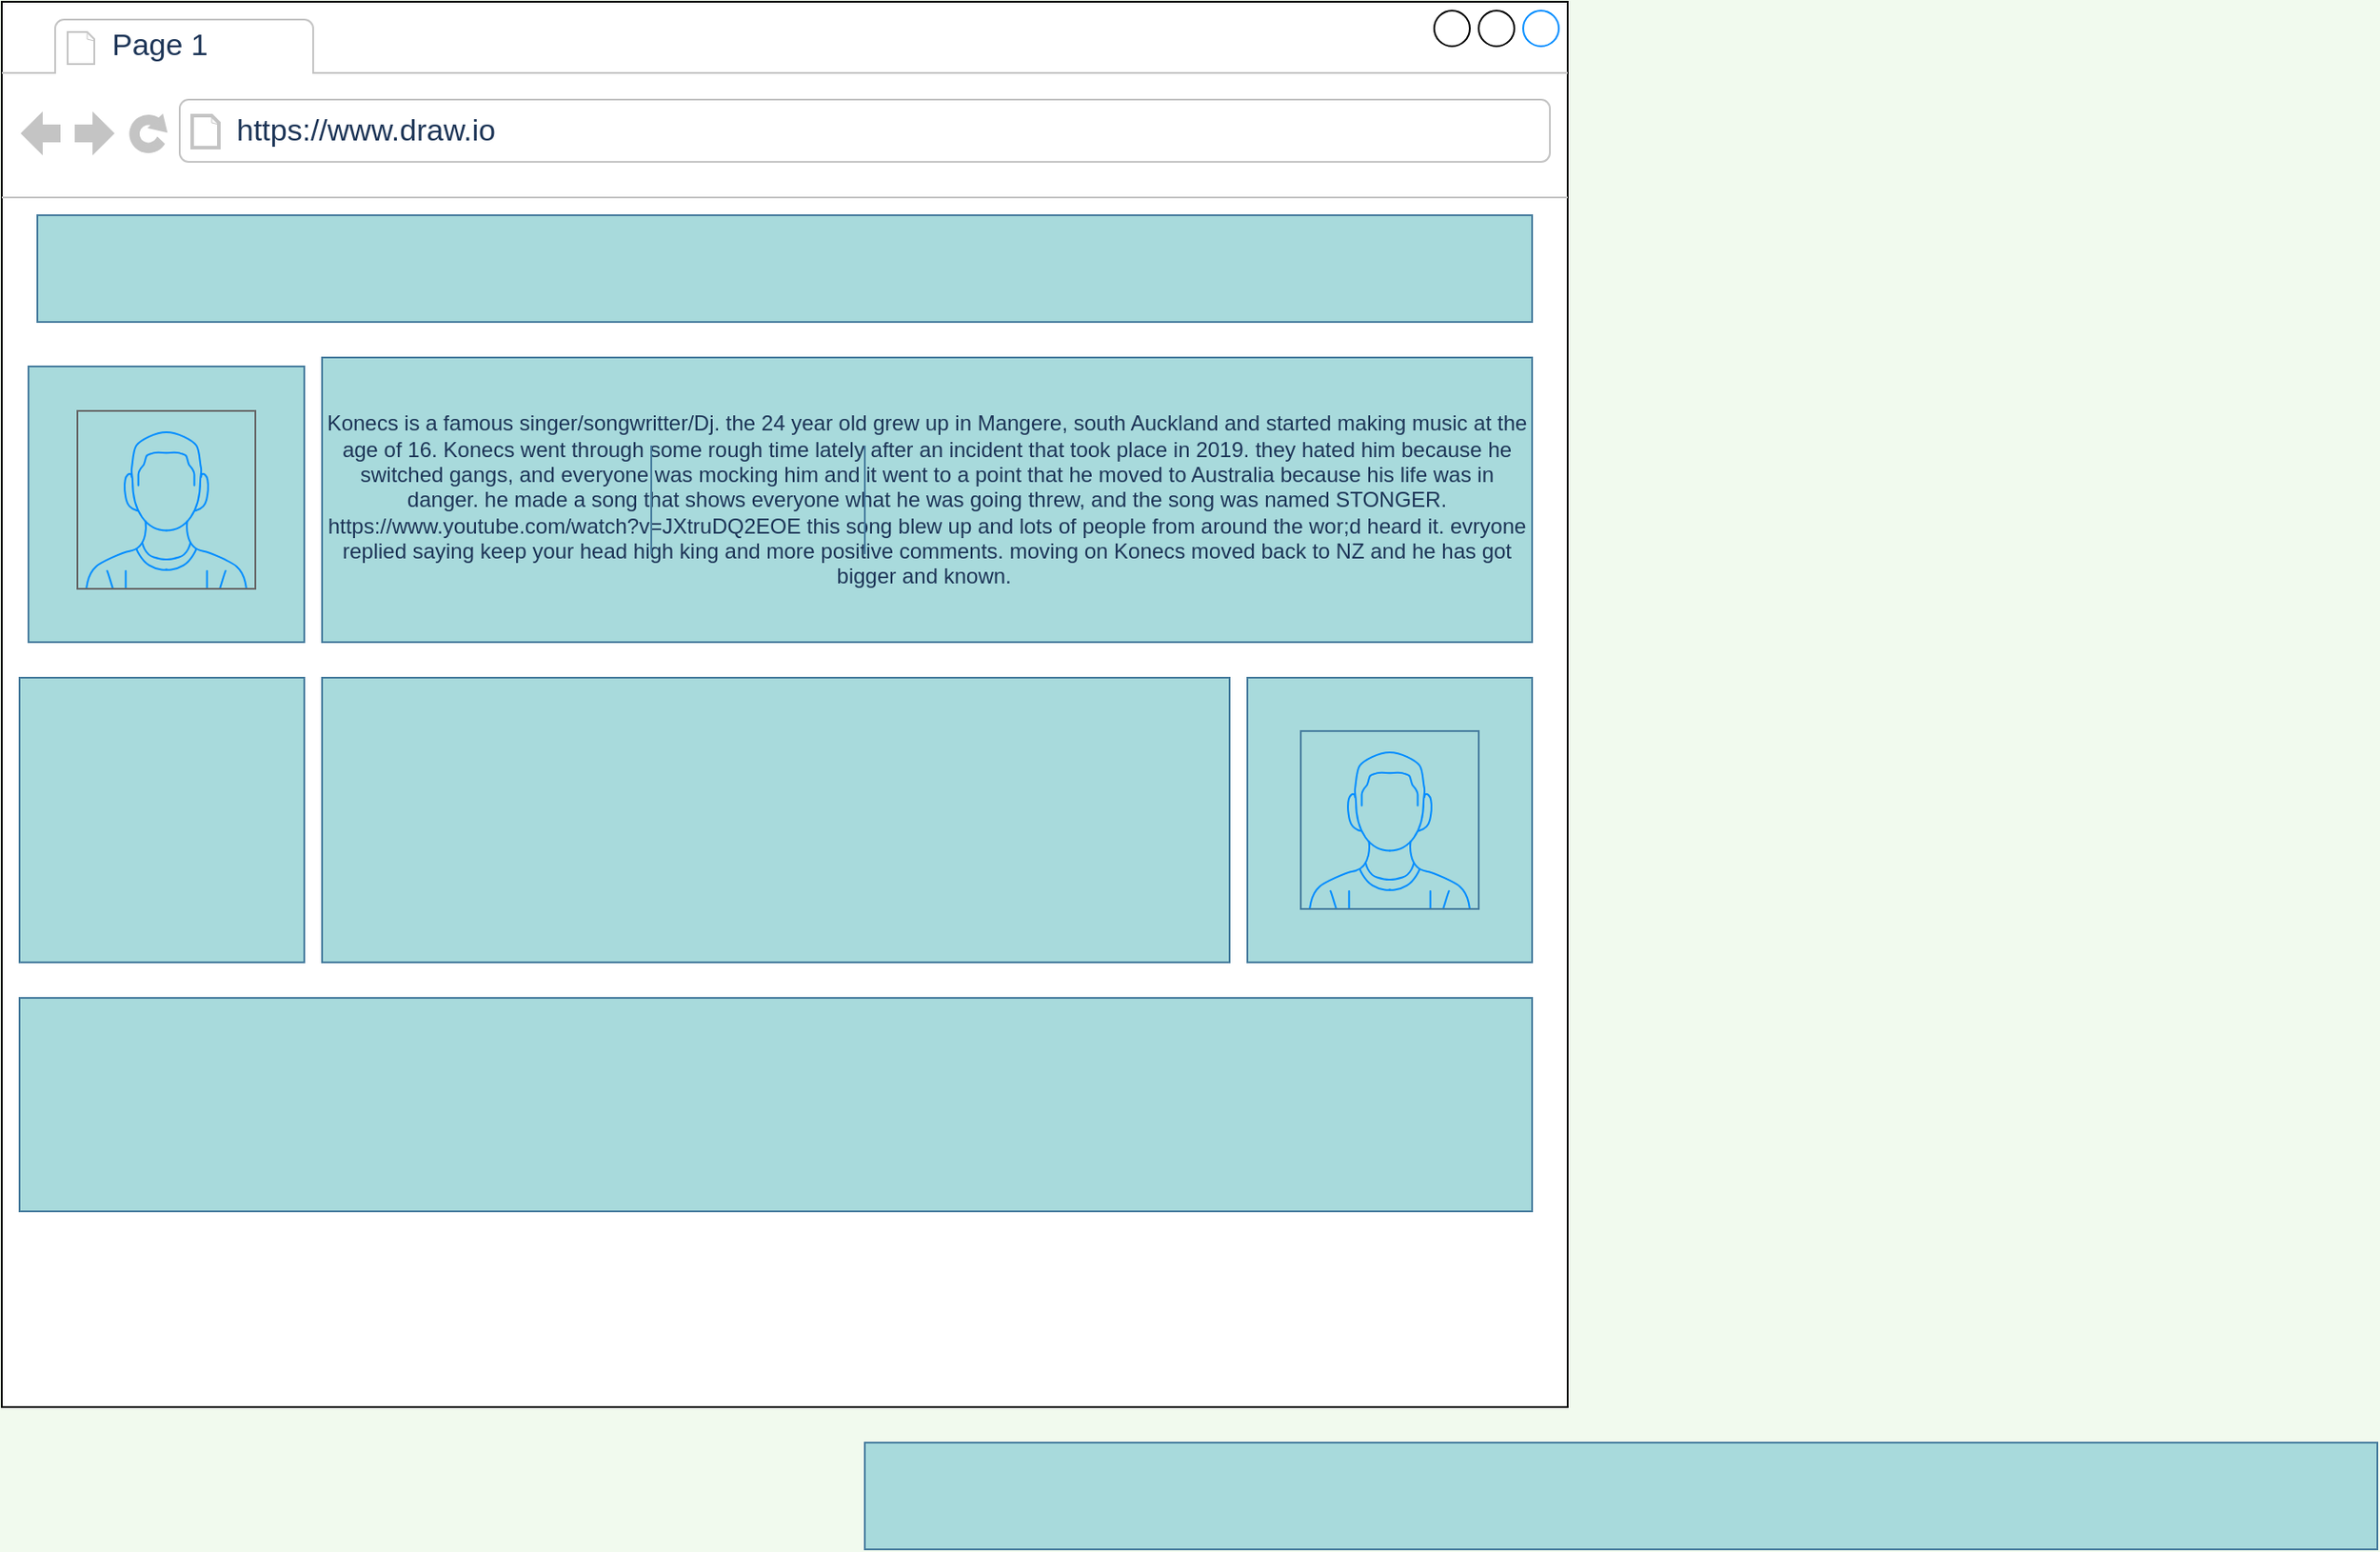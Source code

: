 <mxfile version="14.7.0" type="github">
  <diagram id="cn-x0yzuyoAJZYk_1bYL" name="Page-1">
    <mxGraphModel dx="2272" dy="794" grid="1" gridSize="10" guides="1" tooltips="1" connect="1" arrows="1" fold="1" page="1" pageScale="1" pageWidth="850" pageHeight="1100" background="#F1FAEE" math="0" shadow="0">
      <root>
        <mxCell id="0" />
        <mxCell id="1" parent="0" />
        <mxCell id="9Kq5uXQ2CNX2201SRMHQ-9" value="" style="strokeWidth=1;shadow=0;dashed=0;align=center;html=1;shape=mxgraph.mockup.containers.browserWindow;rSize=0;strokeColor2=#008cff;strokeColor3=#c4c4c4;mainText=,;recursiveResize=0;" parent="1" vertex="1">
          <mxGeometry x="-545" y="10" width="880" height="790" as="geometry" />
        </mxCell>
        <mxCell id="9Kq5uXQ2CNX2201SRMHQ-10" value="Page 1" style="strokeWidth=1;shadow=0;dashed=0;align=center;html=1;shape=mxgraph.mockup.containers.anchor;fontSize=17;fontColor=#1D3557;align=left;fillColor=#A8DADC;strokeColor=#457B9D;" parent="9Kq5uXQ2CNX2201SRMHQ-9" vertex="1">
          <mxGeometry x="60" y="12" width="110" height="26" as="geometry" />
        </mxCell>
        <mxCell id="9Kq5uXQ2CNX2201SRMHQ-11" value="https://www.draw.io" style="strokeWidth=1;shadow=0;dashed=0;align=center;html=1;shape=mxgraph.mockup.containers.anchor;rSize=0;fontSize=17;fontColor=#1D3557;align=left;fillColor=#A8DADC;strokeColor=#457B9D;" parent="9Kq5uXQ2CNX2201SRMHQ-9" vertex="1">
          <mxGeometry x="130" y="60" width="250" height="26" as="geometry" />
        </mxCell>
        <mxCell id="9Kq5uXQ2CNX2201SRMHQ-13" value="" style="rounded=0;whiteSpace=wrap;html=1;fillColor=#A8DADC;strokeColor=#457B9D;fontColor=#1D3557;" parent="9Kq5uXQ2CNX2201SRMHQ-9" vertex="1">
          <mxGeometry x="20" y="120" width="840" height="60" as="geometry" />
        </mxCell>
        <mxCell id="9Kq5uXQ2CNX2201SRMHQ-16" value="Konecs is a famous singer/songwritter/Dj. the 24 year old grew up in Mangere, south Auckland and started making music at the age of 16. Konecs went through some rough time lately after an incident that took place in 2019. they hated him because he switched gangs, and everyone was mocking him and it went to a point that he moved to Australia because his life was in danger. he made a song that shows everyone what he was going threw, and the song was named STONGER. https://www.youtube.com/watch?v=JXtruDQ2EOE this song blew up and lots of people from around the wor;d heard it. evryone replied saying keep your head high king and more positive comments. moving on Konecs moved back to NZ and he has got bigger and known.&amp;nbsp;" style="rounded=0;whiteSpace=wrap;html=1;fillColor=#A8DADC;strokeColor=#457B9D;fontColor=#1D3557;" parent="9Kq5uXQ2CNX2201SRMHQ-9" vertex="1">
          <mxGeometry x="180" y="200" width="680" height="160" as="geometry" />
        </mxCell>
        <mxCell id="9Kq5uXQ2CNX2201SRMHQ-17" value="" style="whiteSpace=wrap;html=1;aspect=fixed;fillColor=#A8DADC;strokeColor=#457B9D;fontColor=#1D3557;" parent="9Kq5uXQ2CNX2201SRMHQ-9" vertex="1">
          <mxGeometry x="10" y="380" width="160" height="160" as="geometry" />
        </mxCell>
        <mxCell id="9Kq5uXQ2CNX2201SRMHQ-18" value="" style="rounded=0;whiteSpace=wrap;html=1;fillColor=#A8DADC;strokeColor=#457B9D;fontColor=#1D3557;" parent="9Kq5uXQ2CNX2201SRMHQ-9" vertex="1">
          <mxGeometry x="180" y="380" width="510" height="160" as="geometry" />
        </mxCell>
        <mxCell id="9Kq5uXQ2CNX2201SRMHQ-19" value="" style="whiteSpace=wrap;html=1;aspect=fixed;fillColor=#A8DADC;strokeColor=#457B9D;fontColor=#1D3557;" parent="9Kq5uXQ2CNX2201SRMHQ-9" vertex="1">
          <mxGeometry x="700" y="380" width="160" height="160" as="geometry" />
        </mxCell>
        <mxCell id="9Kq5uXQ2CNX2201SRMHQ-20" value="" style="verticalLabelPosition=bottom;shadow=0;dashed=0;align=center;html=1;verticalAlign=top;strokeWidth=1;shape=mxgraph.mockup.containers.userMale;strokeColor=#457B9D;strokeColor2=#008cff;fillColor=#A8DADC;fontColor=#1D3557;" parent="9Kq5uXQ2CNX2201SRMHQ-9" vertex="1">
          <mxGeometry x="730" y="410" width="100" height="100" as="geometry" />
        </mxCell>
        <mxCell id="9Kq5uXQ2CNX2201SRMHQ-21" value="" style="rounded=0;whiteSpace=wrap;html=1;fillColor=#A8DADC;strokeColor=#457B9D;fontColor=#1D3557;" parent="9Kq5uXQ2CNX2201SRMHQ-9" vertex="1">
          <mxGeometry x="10" y="560" width="850" height="120" as="geometry" />
        </mxCell>
        <mxCell id="7JZYsVjGdvhQ3WWWey7v-5" value="" style="whiteSpace=wrap;html=1;aspect=fixed;rounded=0;sketch=0;fontColor=#1D3557;strokeColor=#457B9D;fillColor=#A8DADC;" vertex="1" parent="9Kq5uXQ2CNX2201SRMHQ-9">
          <mxGeometry x="15" y="205" width="155" height="155" as="geometry" />
        </mxCell>
        <mxCell id="7JZYsVjGdvhQ3WWWey7v-6" value="" style="verticalLabelPosition=bottom;shadow=0;dashed=0;align=center;html=1;verticalAlign=top;strokeWidth=1;shape=mxgraph.mockup.containers.userMale;strokeColor=#666666;strokeColor2=#008cff;rounded=0;sketch=0;fontColor=#1D3557;fillColor=#A8DADC;" vertex="1" parent="9Kq5uXQ2CNX2201SRMHQ-9">
          <mxGeometry x="42.5" y="230" width="100" height="100" as="geometry" />
        </mxCell>
        <mxCell id="9Kq5uXQ2CNX2201SRMHQ-22" value="" style="rounded=0;whiteSpace=wrap;html=1;fillColor=#A8DADC;strokeColor=#457B9D;fontColor=#1D3557;" parent="1" vertex="1">
          <mxGeometry x="-60" y="820" width="850" height="60" as="geometry" />
        </mxCell>
        <mxCell id="7JZYsVjGdvhQ3WWWey7v-3" value="" style="shape=partialRectangle;whiteSpace=wrap;html=1;bottom=0;top=0;fillColor=none;rounded=0;sketch=0;fontColor=#1D3557;strokeColor=#457B9D;" vertex="1" parent="1">
          <mxGeometry x="-180" y="260" width="120" height="60" as="geometry" />
        </mxCell>
      </root>
    </mxGraphModel>
  </diagram>
</mxfile>
